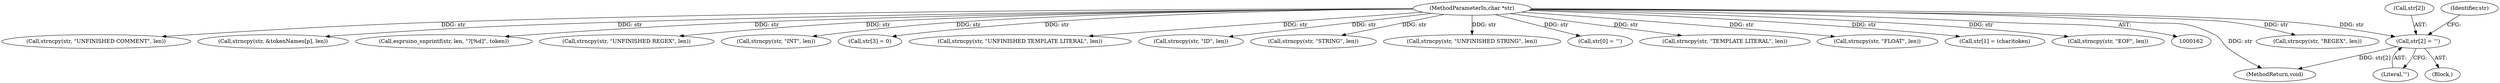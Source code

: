digraph "0_Espruino_bed844f109b6c222816740555068de2e101e8018@pointer" {
"1000192" [label="(Call,str[2] = '\'')"];
"1000164" [label="(MethodParameterIn,char *str)"];
"1000255" [label="(Call,strncpy(str, \"REGEX\", len))"];
"1000338" [label="(MethodReturn,void)"];
"1000267" [label="(Call,strncpy(str, \"UNFINISHED COMMENT\", len))"];
"1000192" [label="(Call,str[2] = '\'')"];
"1000321" [label="(Call,strncpy(str, &tokenNames[p], len))"];
"1000333" [label="(Call,espruino_snprintf(str, len, \"?[%d]\", token))"];
"1000164" [label="(MethodParameterIn,char *str)"];
"1000261" [label="(Call,strncpy(str, \"UNFINISHED REGEX\", len))"];
"1000219" [label="(Call,strncpy(str, \"INT\", len))"];
"1000197" [label="(Call,str[3] = 0)"];
"1000249" [label="(Call,strncpy(str, \"UNFINISHED TEMPLATE LITERAL\", len))"];
"1000213" [label="(Call,strncpy(str, \"ID\", len))"];
"1000231" [label="(Call,strncpy(str, \"STRING\", len))"];
"1000237" [label="(Call,strncpy(str, \"UNFINISHED STRING\", len))"];
"1000175" [label="(Block,)"];
"1000196" [label="(Literal,'\'')"];
"1000180" [label="(Call,str[0] = '\'')"];
"1000243" [label="(Call,strncpy(str, \"TEMPLATE LITERAL\", len))"];
"1000225" [label="(Call,strncpy(str, \"FLOAT\", len))"];
"1000193" [label="(Call,str[2])"];
"1000185" [label="(Call,str[1] = (char)token)"];
"1000199" [label="(Identifier,str)"];
"1000207" [label="(Call,strncpy(str, \"EOF\", len))"];
"1000192" -> "1000175"  [label="AST: "];
"1000192" -> "1000196"  [label="CFG: "];
"1000193" -> "1000192"  [label="AST: "];
"1000196" -> "1000192"  [label="AST: "];
"1000199" -> "1000192"  [label="CFG: "];
"1000192" -> "1000338"  [label="DDG: str[2]"];
"1000164" -> "1000192"  [label="DDG: str"];
"1000164" -> "1000162"  [label="AST: "];
"1000164" -> "1000338"  [label="DDG: str"];
"1000164" -> "1000180"  [label="DDG: str"];
"1000164" -> "1000185"  [label="DDG: str"];
"1000164" -> "1000197"  [label="DDG: str"];
"1000164" -> "1000207"  [label="DDG: str"];
"1000164" -> "1000213"  [label="DDG: str"];
"1000164" -> "1000219"  [label="DDG: str"];
"1000164" -> "1000225"  [label="DDG: str"];
"1000164" -> "1000231"  [label="DDG: str"];
"1000164" -> "1000237"  [label="DDG: str"];
"1000164" -> "1000243"  [label="DDG: str"];
"1000164" -> "1000249"  [label="DDG: str"];
"1000164" -> "1000255"  [label="DDG: str"];
"1000164" -> "1000261"  [label="DDG: str"];
"1000164" -> "1000267"  [label="DDG: str"];
"1000164" -> "1000321"  [label="DDG: str"];
"1000164" -> "1000333"  [label="DDG: str"];
}
